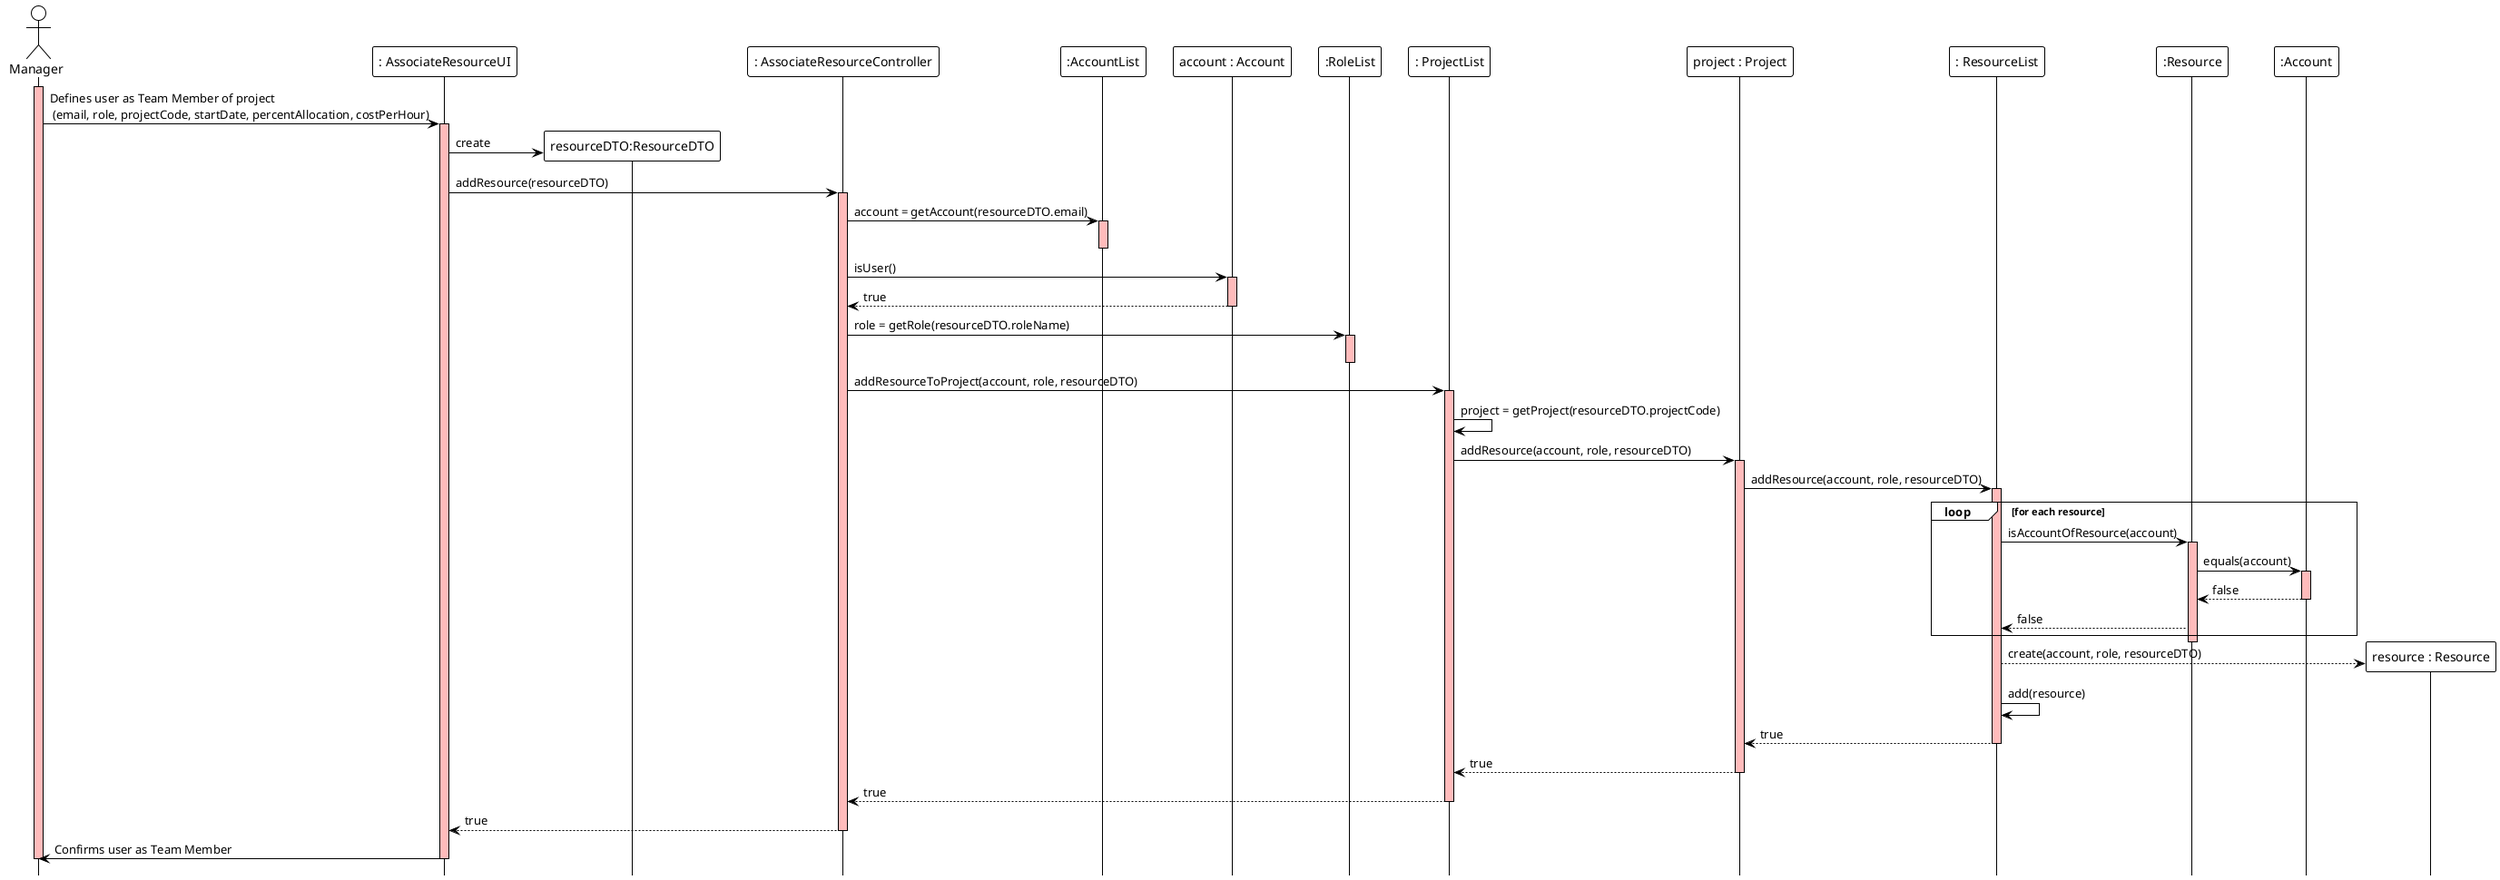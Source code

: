 @startuml
!theme plain
hide footbox

Actor Manager
participant ": AssociateResourceUI" as UI
participant "resourceDTO:ResourceDTO" as dto
participant ": AssociateResourceController" as Controller
participant ":AccountList" as AccountList
participant "account : Account" as account
participant ":RoleList" as RoleList
participant ": ProjectList" as ProjectList
participant "project : Project" as project
participant ": ResourceList" as ResourceList
participant ":Resource" as ResourceClass
participant ":Account" as AccountClass
participant "resource : Resource" as resource

activate Manager #FFBBBB
Manager -> UI : Defines user as Team Member of project\n (email, role, projectCode, startDate, percentAllocation, costPerHour)

activate UI #FFBBBB
UI -> dto** : create
UI -> Controller : addResource(resourceDTO)

activate Controller #FFBBBB
Controller -> AccountList : account = getAccount(resourceDTO.email)
activate AccountList #FFBBBB
deactivate AccountList

Controller -> account : isUser()
activate account #FFBBBB
account --> Controller : true
deactivate account

Controller -> RoleList : role = getRole(resourceDTO.roleName)
activate RoleList #FFBBBB
deactivate RoleList

Controller -> ProjectList : addResourceToProject(account, role, resourceDTO)

activate ProjectList #FFBBBB
ProjectList -> ProjectList : project = getProject(resourceDTO.projectCode)
ProjectList -> project : addResource(account, role, resourceDTO)

activate project #FFBBBB
project -> ResourceList : addResource(account, role, resourceDTO)

activate ResourceList #FFBBBB

loop for each resource
ResourceList -> ResourceClass : isAccountOfResource(account)
activate ResourceClass #FFBBBB
ResourceClass -> AccountClass : equals(account)
activate AccountClass #FFBBBB
AccountClass --> ResourceClass : false
deactivate AccountClass
ResourceClass --> ResourceList: false
end

deactivate ResourceClass

ResourceList --> resource ** : create(account, role, resourceDTO)
ResourceList -> ResourceList : add(resource)
ResourceList --> project: true
deactivate ResourceList

project --> ProjectList: true
deactivate project

ProjectList --> Controller : true
deactivate ProjectList

Controller --> UI : true
deactivate Controller

UI -> Manager : Confirms user as Team Member
deactivate UI

deactivate Manager

@enduml